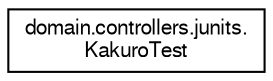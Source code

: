 digraph "Representación gráfica de la clase"
{
 // LATEX_PDF_SIZE
  edge [fontname="FreeSans",fontsize="10",labelfontname="FreeSans",labelfontsize="10"];
  node [fontname="FreeSans",fontsize="10",shape=record];
  rankdir="LR";
  Node0 [label="domain.controllers.junits.\lKakuroTest",height=0.2,width=0.4,color="black", fillcolor="white", style="filled",URL="$classdomain_1_1controllers_1_1junits_1_1_kakuro_test.html",tooltip="Clase KakuroTest que comprueba la correctividad de las funciones de la clase Kakuro."];
}
